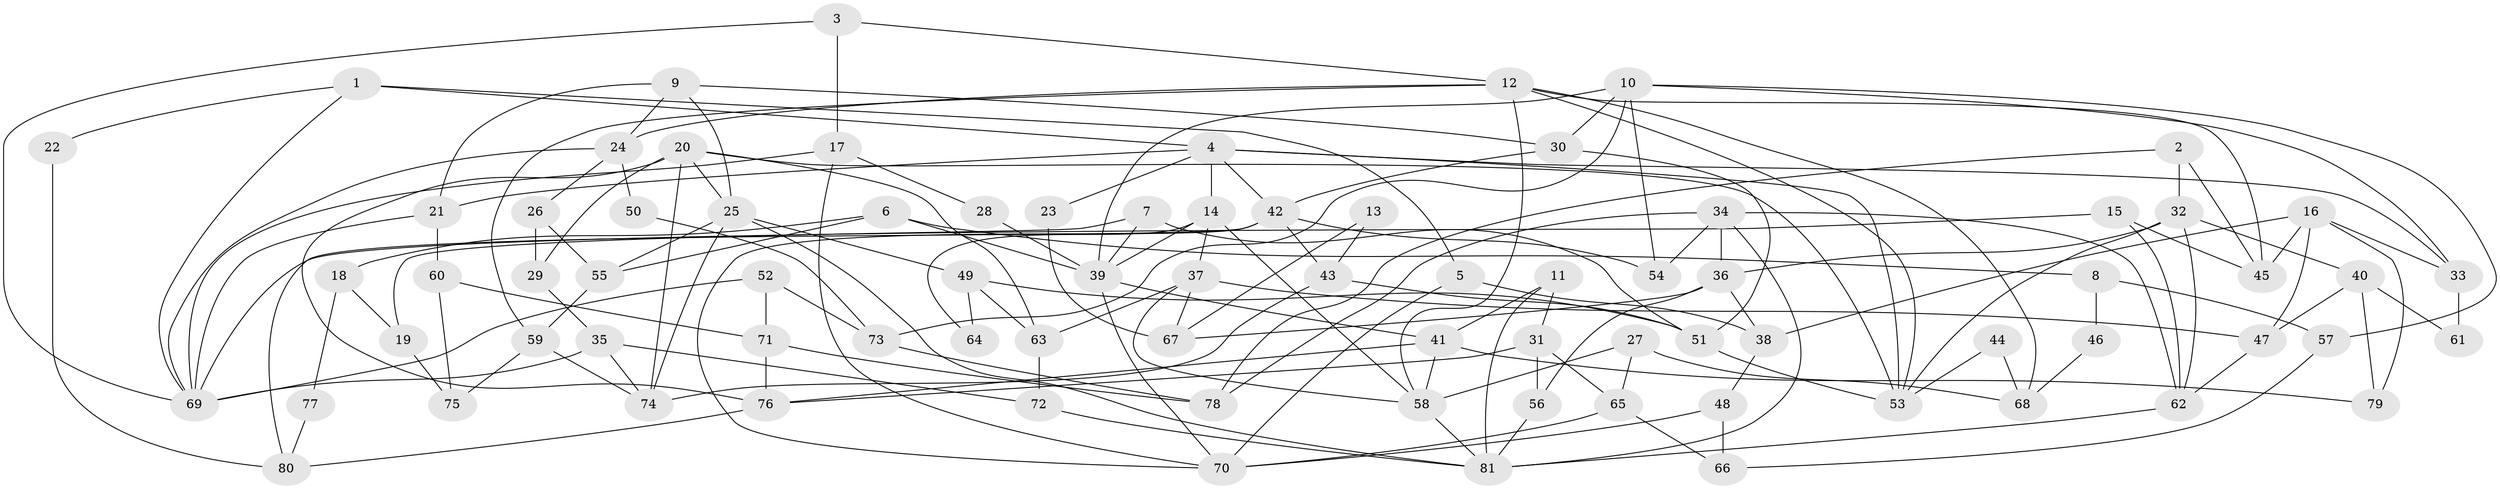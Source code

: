 // Generated by graph-tools (version 1.1) at 2025/50/03/09/25 04:50:56]
// undirected, 81 vertices, 162 edges
graph export_dot {
graph [start="1"]
  node [color=gray90,style=filled];
  1;
  2;
  3;
  4;
  5;
  6;
  7;
  8;
  9;
  10;
  11;
  12;
  13;
  14;
  15;
  16;
  17;
  18;
  19;
  20;
  21;
  22;
  23;
  24;
  25;
  26;
  27;
  28;
  29;
  30;
  31;
  32;
  33;
  34;
  35;
  36;
  37;
  38;
  39;
  40;
  41;
  42;
  43;
  44;
  45;
  46;
  47;
  48;
  49;
  50;
  51;
  52;
  53;
  54;
  55;
  56;
  57;
  58;
  59;
  60;
  61;
  62;
  63;
  64;
  65;
  66;
  67;
  68;
  69;
  70;
  71;
  72;
  73;
  74;
  75;
  76;
  77;
  78;
  79;
  80;
  81;
  1 -- 4;
  1 -- 69;
  1 -- 5;
  1 -- 22;
  2 -- 45;
  2 -- 78;
  2 -- 32;
  3 -- 12;
  3 -- 17;
  3 -- 69;
  4 -- 21;
  4 -- 53;
  4 -- 14;
  4 -- 23;
  4 -- 33;
  4 -- 42;
  5 -- 70;
  5 -- 38;
  6 -- 55;
  6 -- 39;
  6 -- 8;
  6 -- 18;
  7 -- 51;
  7 -- 39;
  7 -- 19;
  8 -- 57;
  8 -- 46;
  9 -- 30;
  9 -- 25;
  9 -- 21;
  9 -- 24;
  10 -- 30;
  10 -- 39;
  10 -- 33;
  10 -- 54;
  10 -- 57;
  10 -- 73;
  11 -- 81;
  11 -- 41;
  11 -- 31;
  12 -- 45;
  12 -- 53;
  12 -- 24;
  12 -- 58;
  12 -- 59;
  12 -- 68;
  13 -- 43;
  13 -- 67;
  14 -- 58;
  14 -- 37;
  14 -- 39;
  14 -- 64;
  15 -- 62;
  15 -- 69;
  15 -- 45;
  16 -- 33;
  16 -- 47;
  16 -- 38;
  16 -- 45;
  16 -- 79;
  17 -- 69;
  17 -- 70;
  17 -- 28;
  18 -- 19;
  18 -- 77;
  19 -- 75;
  20 -- 53;
  20 -- 74;
  20 -- 25;
  20 -- 29;
  20 -- 63;
  20 -- 76;
  21 -- 69;
  21 -- 60;
  22 -- 80;
  23 -- 67;
  24 -- 26;
  24 -- 50;
  24 -- 69;
  25 -- 81;
  25 -- 49;
  25 -- 55;
  25 -- 74;
  26 -- 55;
  26 -- 29;
  27 -- 58;
  27 -- 65;
  27 -- 68;
  28 -- 39;
  29 -- 35;
  30 -- 51;
  30 -- 42;
  31 -- 76;
  31 -- 56;
  31 -- 65;
  32 -- 36;
  32 -- 40;
  32 -- 53;
  32 -- 62;
  33 -- 61;
  34 -- 81;
  34 -- 36;
  34 -- 54;
  34 -- 62;
  34 -- 78;
  35 -- 69;
  35 -- 72;
  35 -- 74;
  36 -- 38;
  36 -- 56;
  36 -- 67;
  37 -- 63;
  37 -- 47;
  37 -- 58;
  37 -- 67;
  38 -- 48;
  39 -- 41;
  39 -- 70;
  40 -- 47;
  40 -- 61;
  40 -- 79;
  41 -- 79;
  41 -- 58;
  41 -- 76;
  42 -- 54;
  42 -- 43;
  42 -- 70;
  42 -- 80;
  43 -- 74;
  43 -- 51;
  44 -- 68;
  44 -- 53;
  46 -- 68;
  47 -- 62;
  48 -- 70;
  48 -- 66;
  49 -- 63;
  49 -- 51;
  49 -- 64;
  50 -- 73;
  51 -- 53;
  52 -- 69;
  52 -- 73;
  52 -- 71;
  55 -- 59;
  56 -- 81;
  57 -- 66;
  58 -- 81;
  59 -- 74;
  59 -- 75;
  60 -- 71;
  60 -- 75;
  62 -- 81;
  63 -- 72;
  65 -- 70;
  65 -- 66;
  71 -- 76;
  71 -- 78;
  72 -- 81;
  73 -- 78;
  76 -- 80;
  77 -- 80;
}
